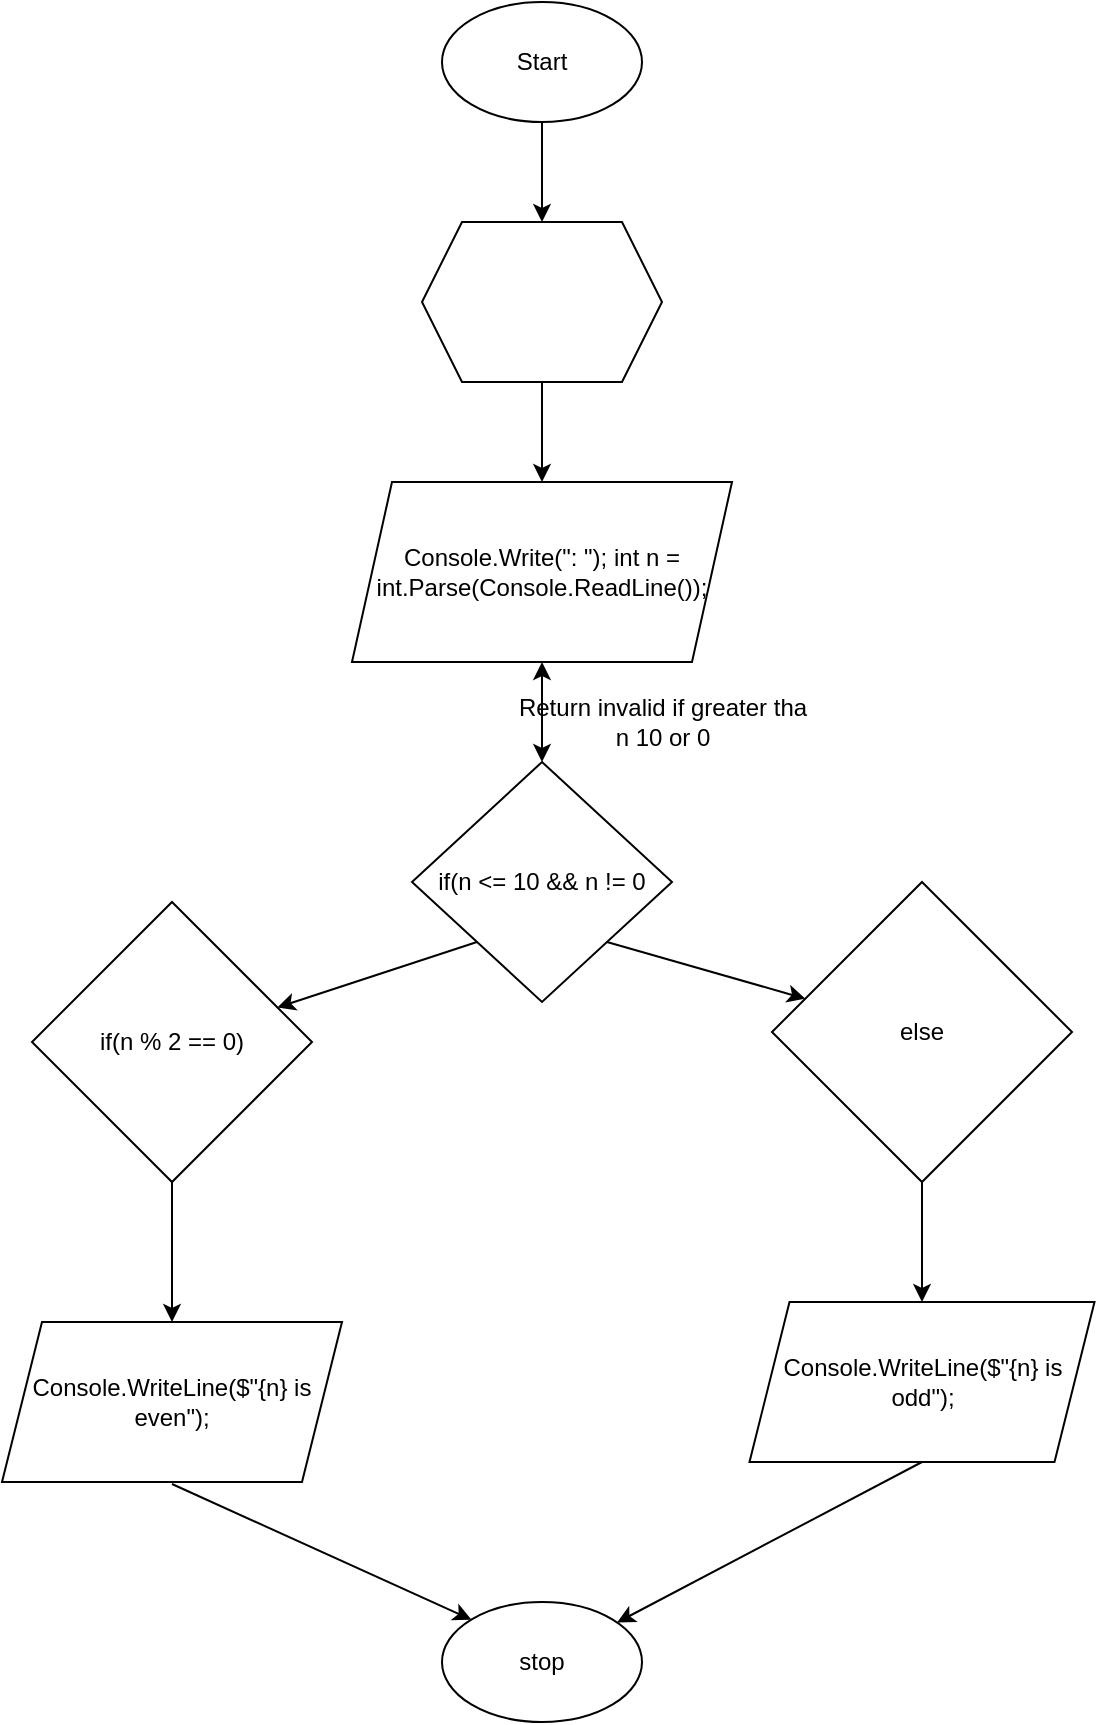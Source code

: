 <mxfile version="21.6.8" type="github">
  <diagram id="C5RBs43oDa-KdzZeNtuy" name="Page-1">
    <mxGraphModel dx="765" dy="1599" grid="1" gridSize="10" guides="1" tooltips="1" connect="1" arrows="1" fold="1" page="1" pageScale="1" pageWidth="827" pageHeight="1169" math="0" shadow="0">
      <root>
        <mxCell id="WIyWlLk6GJQsqaUBKTNV-0" />
        <mxCell id="WIyWlLk6GJQsqaUBKTNV-1" parent="WIyWlLk6GJQsqaUBKTNV-0" />
        <object label="Start" placeholders="1" id="r9UXv5YOhCK8Kp_HPRWw-0">
          <mxCell style="ellipse;whiteSpace=wrap;html=1;" vertex="1" parent="WIyWlLk6GJQsqaUBKTNV-1">
            <mxGeometry x="355" y="-950" width="100" height="60" as="geometry" />
          </mxCell>
        </object>
        <mxCell id="r9UXv5YOhCK8Kp_HPRWw-1" value=" Console.Write(&quot;: &quot;); int n = int.Parse(Console.ReadLine());" style="shape=parallelogram;perimeter=parallelogramPerimeter;whiteSpace=wrap;html=1;fixedSize=1;" vertex="1" parent="WIyWlLk6GJQsqaUBKTNV-1">
          <mxGeometry x="310" y="-710" width="190" height="90" as="geometry" />
        </mxCell>
        <mxCell id="r9UXv5YOhCK8Kp_HPRWw-2" value="" style="endArrow=classic;html=1;rounded=0;entryX=0.5;entryY=0;entryDx=0;entryDy=0;exitX=0.5;exitY=1;exitDx=0;exitDy=0;" edge="1" parent="WIyWlLk6GJQsqaUBKTNV-1" source="r9UXv5YOhCK8Kp_HPRWw-15" target="r9UXv5YOhCK8Kp_HPRWw-1">
          <mxGeometry width="50" height="50" relative="1" as="geometry">
            <mxPoint x="410" y="-760" as="sourcePoint" />
            <mxPoint x="390" y="-680" as="targetPoint" />
          </mxGeometry>
        </mxCell>
        <mxCell id="r9UXv5YOhCK8Kp_HPRWw-3" value="if(n &amp;lt;= 10 &amp;amp;&amp;amp; n != 0" style="rhombus;whiteSpace=wrap;html=1;" vertex="1" parent="WIyWlLk6GJQsqaUBKTNV-1">
          <mxGeometry x="340" y="-570" width="130" height="120" as="geometry" />
        </mxCell>
        <mxCell id="r9UXv5YOhCK8Kp_HPRWw-5" value="if(n % 2 == 0)" style="rhombus;whiteSpace=wrap;html=1;" vertex="1" parent="WIyWlLk6GJQsqaUBKTNV-1">
          <mxGeometry x="150" y="-500" width="140" height="140" as="geometry" />
        </mxCell>
        <mxCell id="r9UXv5YOhCK8Kp_HPRWw-6" value="else" style="rhombus;whiteSpace=wrap;html=1;" vertex="1" parent="WIyWlLk6GJQsqaUBKTNV-1">
          <mxGeometry x="520" y="-510" width="150" height="150" as="geometry" />
        </mxCell>
        <mxCell id="r9UXv5YOhCK8Kp_HPRWw-7" value="" style="endArrow=classic;html=1;rounded=0;exitX=0;exitY=1;exitDx=0;exitDy=0;" edge="1" parent="WIyWlLk6GJQsqaUBKTNV-1" source="r9UXv5YOhCK8Kp_HPRWw-3" target="r9UXv5YOhCK8Kp_HPRWw-5">
          <mxGeometry width="50" height="50" relative="1" as="geometry">
            <mxPoint x="390" y="-570" as="sourcePoint" />
            <mxPoint x="440" y="-620" as="targetPoint" />
          </mxGeometry>
        </mxCell>
        <mxCell id="r9UXv5YOhCK8Kp_HPRWw-8" value="" style="endArrow=classic;html=1;rounded=0;exitX=1;exitY=1;exitDx=0;exitDy=0;" edge="1" parent="WIyWlLk6GJQsqaUBKTNV-1" source="r9UXv5YOhCK8Kp_HPRWw-3" target="r9UXv5YOhCK8Kp_HPRWw-6">
          <mxGeometry width="50" height="50" relative="1" as="geometry">
            <mxPoint x="358" y="-470" as="sourcePoint" />
            <mxPoint x="256" y="-414" as="targetPoint" />
          </mxGeometry>
        </mxCell>
        <mxCell id="r9UXv5YOhCK8Kp_HPRWw-9" value="Console.WriteLine($&quot;{n} is even&quot;);" style="shape=parallelogram;perimeter=parallelogramPerimeter;whiteSpace=wrap;html=1;fixedSize=1;" vertex="1" parent="WIyWlLk6GJQsqaUBKTNV-1">
          <mxGeometry x="135" y="-290" width="170" height="80" as="geometry" />
        </mxCell>
        <mxCell id="r9UXv5YOhCK8Kp_HPRWw-10" value="Console.WriteLine($&quot;{n} is odd&quot;);" style="shape=parallelogram;perimeter=parallelogramPerimeter;whiteSpace=wrap;html=1;fixedSize=1;" vertex="1" parent="WIyWlLk6GJQsqaUBKTNV-1">
          <mxGeometry x="508.75" y="-300" width="172.5" height="80" as="geometry" />
        </mxCell>
        <mxCell id="r9UXv5YOhCK8Kp_HPRWw-11" value="" style="endArrow=classic;html=1;rounded=0;entryX=0.5;entryY=0;entryDx=0;entryDy=0;exitX=0.5;exitY=1;exitDx=0;exitDy=0;" edge="1" parent="WIyWlLk6GJQsqaUBKTNV-1" source="r9UXv5YOhCK8Kp_HPRWw-5" target="r9UXv5YOhCK8Kp_HPRWw-9">
          <mxGeometry width="50" height="50" relative="1" as="geometry">
            <mxPoint x="390" y="-420" as="sourcePoint" />
            <mxPoint x="440" y="-470" as="targetPoint" />
          </mxGeometry>
        </mxCell>
        <mxCell id="r9UXv5YOhCK8Kp_HPRWw-12" value="" style="endArrow=classic;html=1;rounded=0;entryX=0.5;entryY=0;entryDx=0;entryDy=0;exitX=0.5;exitY=1;exitDx=0;exitDy=0;" edge="1" parent="WIyWlLk6GJQsqaUBKTNV-1" source="r9UXv5YOhCK8Kp_HPRWw-6" target="r9UXv5YOhCK8Kp_HPRWw-10">
          <mxGeometry width="50" height="50" relative="1" as="geometry">
            <mxPoint x="230" y="-360" as="sourcePoint" />
            <mxPoint x="230" y="-320" as="targetPoint" />
          </mxGeometry>
        </mxCell>
        <mxCell id="r9UXv5YOhCK8Kp_HPRWw-13" value="" style="endArrow=classic;startArrow=classic;html=1;rounded=0;entryX=0.5;entryY=1;entryDx=0;entryDy=0;exitX=0.5;exitY=0;exitDx=0;exitDy=0;" edge="1" parent="WIyWlLk6GJQsqaUBKTNV-1" source="r9UXv5YOhCK8Kp_HPRWw-3" target="r9UXv5YOhCK8Kp_HPRWw-1">
          <mxGeometry width="50" height="50" relative="1" as="geometry">
            <mxPoint x="370" y="-560" as="sourcePoint" />
            <mxPoint x="420" y="-610" as="targetPoint" />
          </mxGeometry>
        </mxCell>
        <mxCell id="r9UXv5YOhCK8Kp_HPRWw-14" value="Return invalid if greater tha&lt;br&gt;n 10 or 0" style="text;html=1;align=center;verticalAlign=middle;resizable=0;points=[];autosize=1;strokeColor=none;fillColor=none;" vertex="1" parent="WIyWlLk6GJQsqaUBKTNV-1">
          <mxGeometry x="380" y="-610" width="170" height="40" as="geometry" />
        </mxCell>
        <mxCell id="r9UXv5YOhCK8Kp_HPRWw-15" value="" style="shape=hexagon;perimeter=hexagonPerimeter2;whiteSpace=wrap;html=1;fixedSize=1;" vertex="1" parent="WIyWlLk6GJQsqaUBKTNV-1">
          <mxGeometry x="345" y="-840" width="120" height="80" as="geometry" />
        </mxCell>
        <mxCell id="r9UXv5YOhCK8Kp_HPRWw-16" value="" style="endArrow=classic;html=1;rounded=0;entryX=0.5;entryY=0;entryDx=0;entryDy=0;exitX=0.5;exitY=1;exitDx=0;exitDy=0;" edge="1" parent="WIyWlLk6GJQsqaUBKTNV-1" source="r9UXv5YOhCK8Kp_HPRWw-0" target="r9UXv5YOhCK8Kp_HPRWw-15">
          <mxGeometry width="50" height="50" relative="1" as="geometry">
            <mxPoint x="280" y="-810" as="sourcePoint" />
            <mxPoint x="330" y="-860" as="targetPoint" />
          </mxGeometry>
        </mxCell>
        <object label="stop" placeholders="1" id="r9UXv5YOhCK8Kp_HPRWw-17">
          <mxCell style="ellipse;whiteSpace=wrap;html=1;" vertex="1" parent="WIyWlLk6GJQsqaUBKTNV-1">
            <mxGeometry x="355" y="-150" width="100" height="60" as="geometry" />
          </mxCell>
        </object>
        <mxCell id="r9UXv5YOhCK8Kp_HPRWw-18" value="" style="endArrow=classic;html=1;rounded=0;exitX=0.5;exitY=1;exitDx=0;exitDy=0;" edge="1" parent="WIyWlLk6GJQsqaUBKTNV-1" source="r9UXv5YOhCK8Kp_HPRWw-10" target="r9UXv5YOhCK8Kp_HPRWw-17">
          <mxGeometry width="50" height="50" relative="1" as="geometry">
            <mxPoint x="410" y="-150" as="sourcePoint" />
            <mxPoint x="460" y="-200" as="targetPoint" />
          </mxGeometry>
        </mxCell>
        <mxCell id="r9UXv5YOhCK8Kp_HPRWw-19" value="" style="endArrow=classic;html=1;rounded=0;entryX=0;entryY=0;entryDx=0;entryDy=0;" edge="1" parent="WIyWlLk6GJQsqaUBKTNV-1" target="r9UXv5YOhCK8Kp_HPRWw-17">
          <mxGeometry width="50" height="50" relative="1" as="geometry">
            <mxPoint x="220" y="-209" as="sourcePoint" />
            <mxPoint x="460" y="-200" as="targetPoint" />
          </mxGeometry>
        </mxCell>
      </root>
    </mxGraphModel>
  </diagram>
</mxfile>

